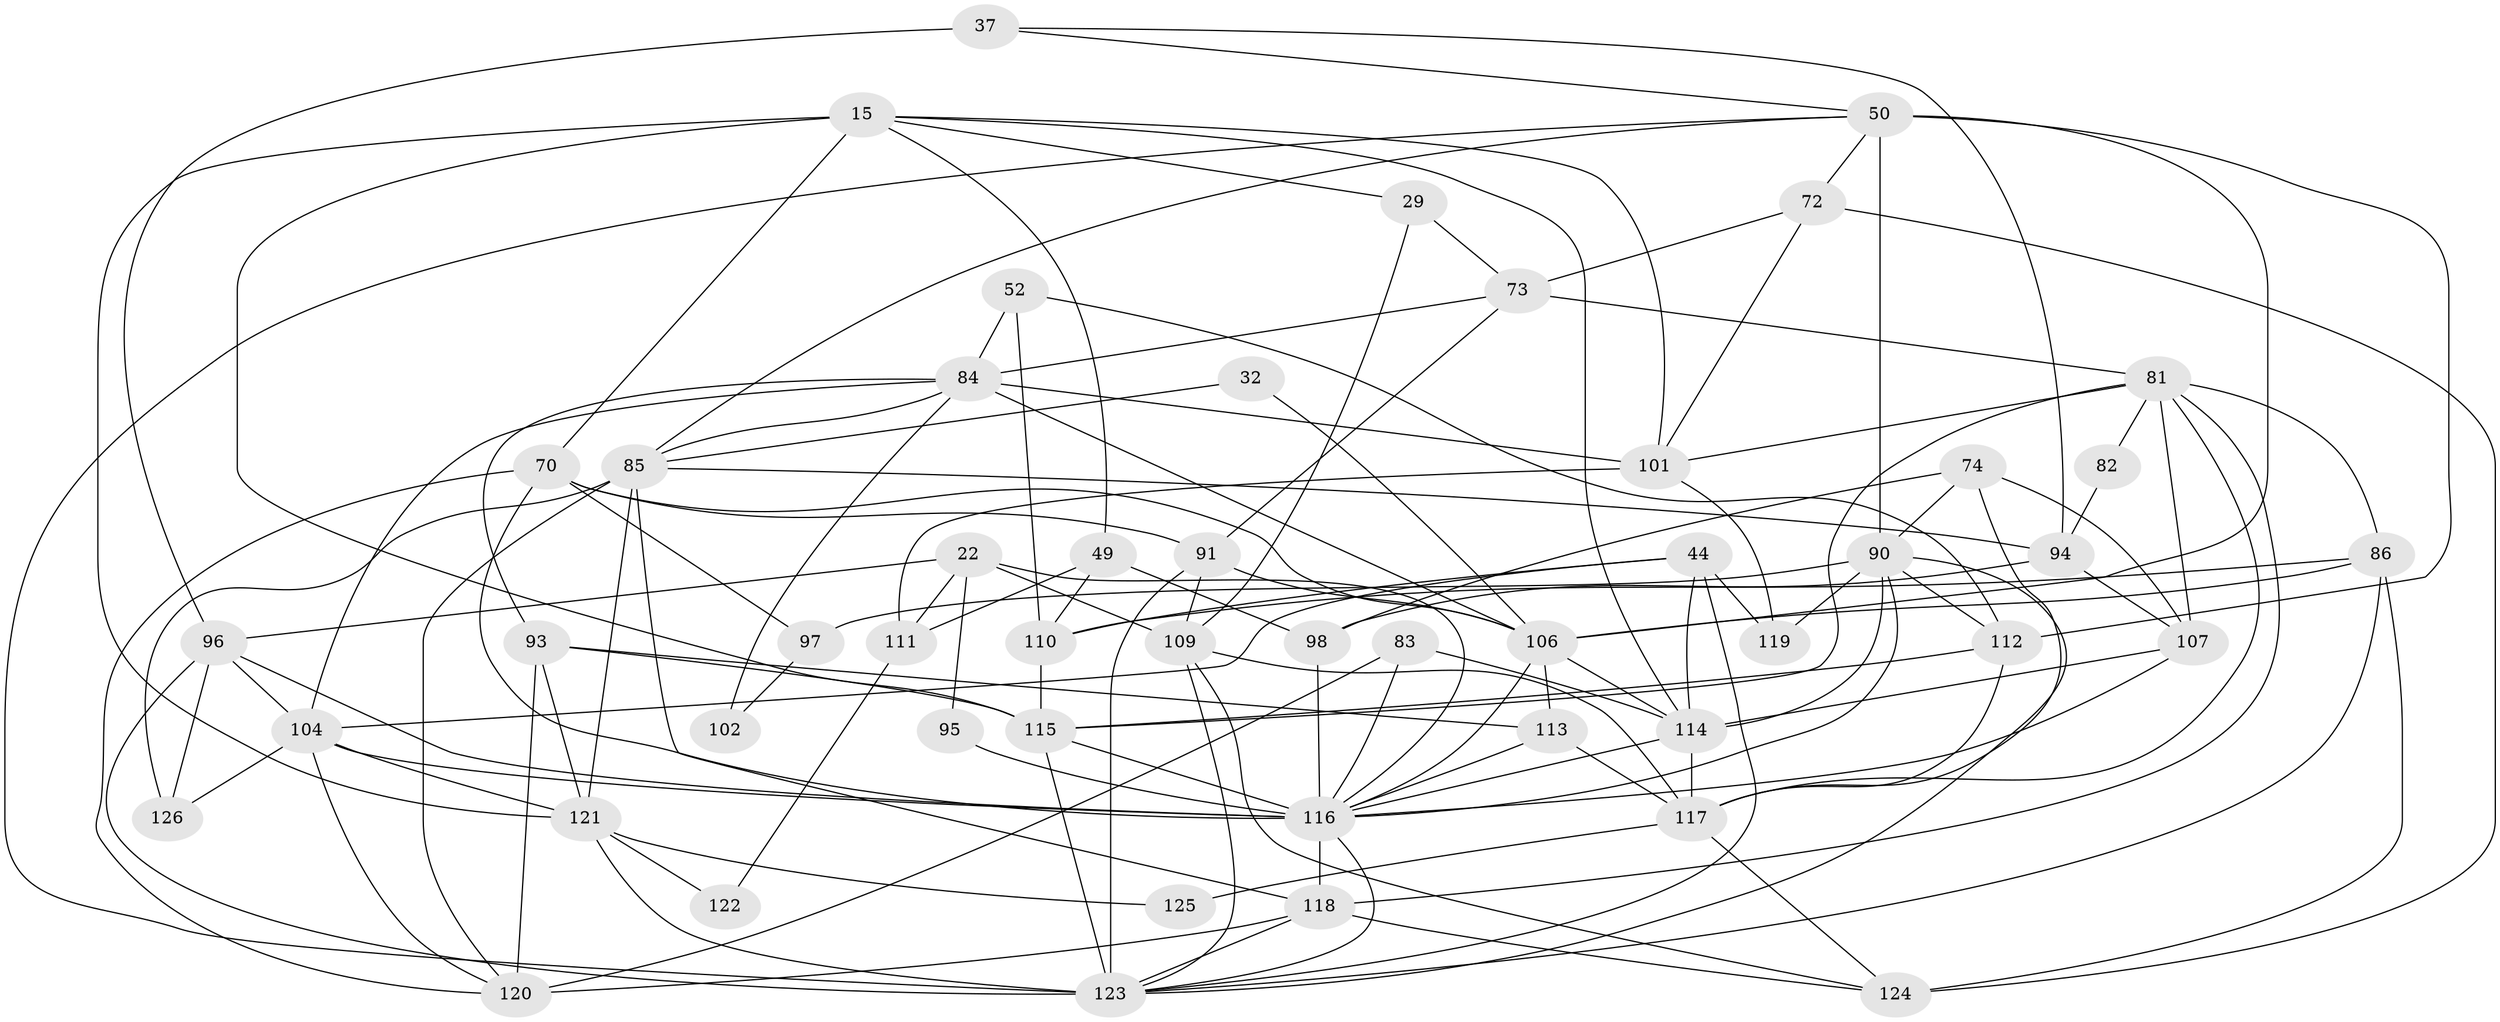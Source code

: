// original degree distribution, {5: 0.16666666666666666, 3: 0.3253968253968254, 2: 0.11904761904761904, 4: 0.24603174603174602, 7: 0.07936507936507936, 6: 0.047619047619047616, 8: 0.015873015873015872}
// Generated by graph-tools (version 1.1) at 2025/54/03/04/25 21:54:37]
// undirected, 50 vertices, 133 edges
graph export_dot {
graph [start="1"]
  node [color=gray90,style=filled];
  15 [super="+7"];
  22;
  29;
  32;
  37 [super="+9"];
  44 [super="+5"];
  49;
  50 [super="+14+8"];
  52;
  70 [super="+68"];
  72;
  73 [super="+63"];
  74;
  81 [super="+34"];
  82;
  83 [super="+57"];
  84 [super="+78+77"];
  85 [super="+71+67"];
  86 [super="+80"];
  90 [super="+62"];
  91 [super="+2+54"];
  93 [super="+76"];
  94;
  95 [super="+25"];
  96 [super="+1"];
  97;
  98 [super="+11"];
  101 [super="+47+39"];
  102;
  104 [super="+23"];
  106 [super="+75"];
  107 [super="+53"];
  109 [super="+87"];
  110;
  111;
  112 [super="+38+56"];
  113;
  114 [super="+12+27"];
  115 [super="+88"];
  116 [super="+99+59+65"];
  117 [super="+3+58"];
  118 [super="+48+108"];
  119 [super="+33"];
  120 [super="+100"];
  121 [super="+43"];
  122;
  123 [super="+18+21+105"];
  124 [super="+79"];
  125;
  126;
  15 -- 121 [weight=2];
  15 -- 115;
  15 -- 29;
  15 -- 49;
  15 -- 114;
  15 -- 70;
  15 -- 101;
  22 -- 95 [weight=2];
  22 -- 96 [weight=2];
  22 -- 109 [weight=2];
  22 -- 111;
  22 -- 116;
  29 -- 73;
  29 -- 109;
  32 -- 106;
  32 -- 85;
  37 -- 96 [weight=2];
  37 -- 94;
  37 -- 50;
  44 -- 114;
  44 -- 119;
  44 -- 104;
  44 -- 110;
  44 -- 123;
  49 -- 110;
  49 -- 98;
  49 -- 111;
  50 -- 106 [weight=2];
  50 -- 112 [weight=3];
  50 -- 72 [weight=2];
  50 -- 90 [weight=2];
  50 -- 85;
  50 -- 123;
  52 -- 112;
  52 -- 110;
  52 -- 84;
  70 -- 120;
  70 -- 97;
  70 -- 106;
  70 -- 116 [weight=2];
  70 -- 91;
  72 -- 73;
  72 -- 101;
  72 -- 124;
  73 -- 91 [weight=2];
  73 -- 81;
  73 -- 84;
  74 -- 98;
  74 -- 107;
  74 -- 90;
  74 -- 117 [weight=2];
  81 -- 82;
  81 -- 115;
  81 -- 118;
  81 -- 101;
  81 -- 117;
  81 -- 86;
  81 -- 107;
  82 -- 94;
  83 -- 116;
  83 -- 120 [weight=2];
  83 -- 114;
  84 -- 102 [weight=2];
  84 -- 106 [weight=2];
  84 -- 85 [weight=3];
  84 -- 101 [weight=2];
  84 -- 104 [weight=2];
  84 -- 93;
  85 -- 118;
  85 -- 121 [weight=2];
  85 -- 94;
  85 -- 120 [weight=2];
  85 -- 126;
  86 -- 124;
  86 -- 110;
  86 -- 106;
  86 -- 123;
  90 -- 114 [weight=2];
  90 -- 97;
  90 -- 116 [weight=3];
  90 -- 119;
  90 -- 123;
  90 -- 112;
  91 -- 109;
  91 -- 106 [weight=2];
  91 -- 123;
  93 -- 121;
  93 -- 113;
  93 -- 115;
  93 -- 120;
  94 -- 98;
  94 -- 107;
  95 -- 116 [weight=2];
  96 -- 126;
  96 -- 123 [weight=3];
  96 -- 116;
  96 -- 104;
  97 -- 102;
  98 -- 116 [weight=2];
  101 -- 111;
  101 -- 119;
  104 -- 121;
  104 -- 126;
  104 -- 116 [weight=3];
  104 -- 120;
  106 -- 113;
  106 -- 114 [weight=2];
  106 -- 116;
  107 -- 114;
  107 -- 116;
  109 -- 117;
  109 -- 123;
  109 -- 124;
  110 -- 115;
  111 -- 122;
  112 -- 115 [weight=2];
  112 -- 117;
  113 -- 116;
  113 -- 117;
  114 -- 117 [weight=2];
  114 -- 116;
  115 -- 116;
  115 -- 123;
  116 -- 118 [weight=5];
  116 -- 123;
  117 -- 125;
  117 -- 124;
  118 -- 124 [weight=2];
  118 -- 120 [weight=2];
  118 -- 123;
  121 -- 122;
  121 -- 125;
  121 -- 123;
}
